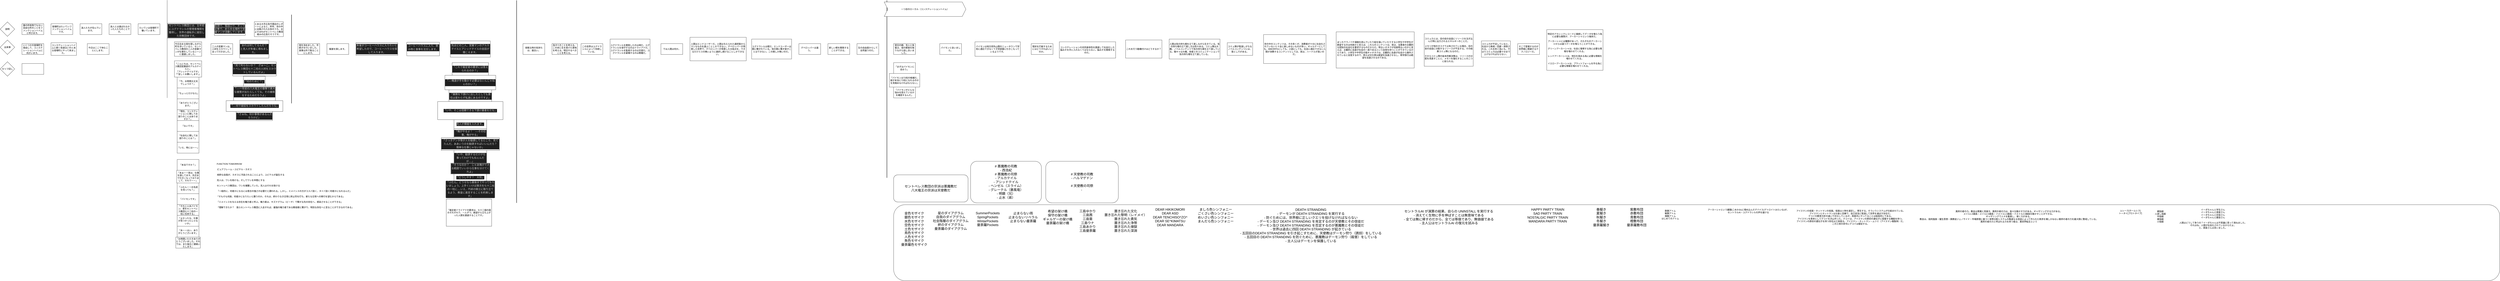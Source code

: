 <mxfile>
    <diagram id="Ex4e78yeorhTX2S8gjIM" name="ページ1">
        <mxGraphModel dx="585" dy="866" grid="1" gridSize="10" guides="1" tooltips="1" connect="1" arrows="1" fold="1" page="1" pageScale="1" pageWidth="827" pageHeight="1169" math="0" shadow="0">
            <root>
                <mxCell id="0"/>
                <mxCell id="1" parent="0"/>
                <mxCell id="2" value="いくつかの宿場町を経由して、コンステレーションヘイムに向かいます。" style="whiteSpace=wrap;html=1;" parent="1" vertex="1">
                    <mxGeometry x="160" y="280" width="120" height="60" as="geometry"/>
                </mxCell>
                <mxCell id="3" value="誰の所有物でもない自由な町のことをファンクションヘイムと呼びます。" style="whiteSpace=wrap;html=1;" parent="1" vertex="1">
                    <mxGeometry x="160" y="170" width="120" height="60" as="geometry"/>
                </mxCell>
                <mxCell id="4" value="宿場町はたいていファンクションヘイムです。" style="whiteSpace=wrap;html=1;" parent="1" vertex="1">
                    <mxGeometry x="320" y="170" width="120" height="60" as="geometry"/>
                </mxCell>
                <mxCell id="6" value="浪人たちが住んでいます。" style="whiteSpace=wrap;html=1;" parent="1" vertex="1">
                    <mxGeometry x="480" y="170" width="120" height="60" as="geometry"/>
                </mxCell>
                <mxCell id="7" value="浪人とは選ばれなかった人たちのことです。" style="whiteSpace=wrap;html=1;" parent="1" vertex="1">
                    <mxGeometry x="640" y="170" width="120" height="60" as="geometry"/>
                </mxCell>
                <mxCell id="8" value="たいていは宿場町で働いています。" style="whiteSpace=wrap;html=1;" parent="1" vertex="1">
                    <mxGeometry x="800" y="170" width="120" height="60" as="geometry"/>
                </mxCell>
                <mxCell id="9" value="コンステレーションヘイムに続く街道沿いのとある宿場町にやって来ました。" style="whiteSpace=wrap;html=1;" parent="1" vertex="1">
                    <mxGeometry x="320" y="275" width="140" height="70" as="geometry"/>
                </mxCell>
                <mxCell id="10" value="説明" style="rhombus;whiteSpace=wrap;html=1;" parent="1" vertex="1">
                    <mxGeometry x="40" y="160" width="80" height="80" as="geometry"/>
                </mxCell>
                <mxCell id="11" value="出来事" style="rhombus;whiteSpace=wrap;html=1;" parent="1" vertex="1">
                    <mxGeometry x="40" y="260" width="80" height="80" as="geometry"/>
                </mxCell>
                <mxCell id="12" value="今日はここで休むことにします。" style="whiteSpace=wrap;html=1;" parent="1" vertex="1">
                    <mxGeometry x="520" y="280" width="120" height="60" as="geometry"/>
                </mxCell>
                <mxCell id="13" value="" style="endArrow=none;html=1;" parent="1" edge="1">
                    <mxGeometry width="50" height="50" relative="1" as="geometry">
                        <mxPoint x="960" y="580" as="sourcePoint"/>
                        <mxPoint x="960" y="40" as="targetPoint"/>
                        <Array as="points">
                            <mxPoint x="960" y="410"/>
                        </Array>
                    </mxGeometry>
                </mxCell>
                <mxCell id="14" value="今日泊まる宿を探しながら町を歩いていると、セントベレス教団の二人の営業マンが仕事をしているシーンに遭遇しました。" style="whiteSpace=wrap;html=1;" parent="1" vertex="1">
                    <mxGeometry x="1000" y="270" width="150" height="80" as="geometry"/>
                </mxCell>
                <mxCell id="15" value="セリフ回し" style="rhombus;whiteSpace=wrap;html=1;" parent="1" vertex="1">
                    <mxGeometry x="40" y="380" width="80" height="80" as="geometry"/>
                </mxCell>
                <mxCell id="16" value="「こんにちは、セントベレス教団営業部のアルカテイルと」&lt;br&gt;「アシッドテイルです」&lt;br&gt;「「宜しくお願いします」」" style="whiteSpace=wrap;html=1;" parent="1" vertex="1">
                    <mxGeometry x="1000" y="375" width="150" height="90" as="geometry"/>
                </mxCell>
                <mxCell id="17" value="ピュアフレーム・ユピテル・カオス" style="text;html=1;align=center;verticalAlign=middle;resizable=0;points=[];autosize=1;strokeColor=none;fillColor=none;" parent="1" vertex="1">
                    <mxGeometry x="1220" y="960" width="220" height="30" as="geometry"/>
                </mxCell>
                <mxCell id="18" value="純粋な自我が、カオスに汚染されることにより、ユピテルが誕生する" style="text;html=1;align=center;verticalAlign=middle;resizable=0;points=[];autosize=1;strokeColor=none;fillColor=none;" parent="1" vertex="1">
                    <mxGeometry x="1220" y="990" width="400" height="30" as="geometry"/>
                </mxCell>
                <mxCell id="19" value="克人は、ワシを助ける。そしてワシを仲間にする" style="text;html=1;align=center;verticalAlign=middle;resizable=0;points=[];autosize=1;strokeColor=none;fillColor=none;" parent="1" vertex="1">
                    <mxGeometry x="1220" y="1020" width="290" height="30" as="geometry"/>
                </mxCell>
                <mxCell id="20" value="セントレベス教団は、ワシを捕獲していた。克人はそれを助ける" style="text;html=1;align=center;verticalAlign=middle;resizable=0;points=[];autosize=1;strokeColor=none;fillColor=none;" parent="1" vertex="1">
                    <mxGeometry x="1222" y="1050" width="370" height="30" as="geometry"/>
                </mxCell>
                <mxCell id="21" value="FUNCTION TOMORROW" style="text;html=1;align=center;verticalAlign=middle;resizable=0;points=[];autosize=1;strokeColor=none;fillColor=none;" parent="1" vertex="1">
                    <mxGeometry x="1222" y="930" width="160" height="30" as="geometry"/>
                </mxCell>
                <mxCell id="22" value="&lt;div style=&quot;color: rgb(204, 204, 204); background-color: rgb(31, 31, 31); font-family: Consolas, &amp;quot;Courier New&amp;quot;, monospace; font-size: 14px; line-height: 19px;&quot;&gt;セントベレス教団とは、五年前にユグドラシルの管理者権限を獲得し、世界の運転手に就任した宗教団体です。&lt;/div&gt;" style="whiteSpace=wrap;html=1;" parent="1" vertex="1">
                    <mxGeometry x="962.5" y="167.5" width="207.5" height="82.5" as="geometry"/>
                </mxCell>
                <mxCell id="23" value="&lt;span style=&quot;background-color: rgb(31, 31, 31); color: rgb(204, 204, 204); font-family: Consolas, &amp;quot;Courier New&amp;quot;, monospace; font-size: 14px;&quot;&gt;街頭で、電話口で、ネット記事で、あらゆる場所で営業マンが活動しています。&lt;/span&gt;" style="whiteSpace=wrap;html=1;" parent="1" vertex="1">
                    <mxGeometry x="1220" y="165" width="170" height="70" as="geometry"/>
                </mxCell>
                <mxCell id="24" value="とある大手広告代理店のレポートによると、昨年、世の中に出稿された広告のうち、およそ30%がセントベレス教団絡みの広告だそうです。" style="whiteSpace=wrap;html=1;" parent="1" vertex="1">
                    <mxGeometry x="1440" y="158.75" width="160" height="82.5" as="geometry"/>
                </mxCell>
                <mxCell id="25" value="二人の営業マンは、人材をスカウトして去って行きました。" style="whiteSpace=wrap;html=1;" parent="1" vertex="1">
                    <mxGeometry x="1201" y="280" width="120" height="60" as="geometry"/>
                </mxCell>
                <mxCell id="26" value="「今、お時間大丈夫でしょうか？」" style="whiteSpace=wrap;html=1;" parent="1" vertex="1">
                    <mxGeometry x="1015" y="465" width="120" height="60" as="geometry"/>
                </mxCell>
                <mxCell id="27" value="「ありがとうございます」" style="whiteSpace=wrap;html=1;" parent="1" vertex="1">
                    <mxGeometry x="1015" y="585" width="120" height="60" as="geometry"/>
                </mxCell>
                <mxCell id="28" value="「現在、コンステレーションに関してお困りのことはありますか？」" style="whiteSpace=wrap;html=1;" parent="1" vertex="1">
                    <mxGeometry x="1015" y="645" width="120" height="60" as="geometry"/>
                </mxCell>
                <mxCell id="29" value="「ないです」" style="whiteSpace=wrap;html=1;" parent="1" vertex="1">
                    <mxGeometry x="1015" y="705" width="120" height="60" as="geometry"/>
                </mxCell>
                <mxCell id="30" value="「社会化に関してお困りのことは？」" style="whiteSpace=wrap;html=1;" parent="1" vertex="1">
                    <mxGeometry x="1015" y="765" width="120" height="60" as="geometry"/>
                </mxCell>
                <mxCell id="31" value="「ちょっとだけなら」" style="whiteSpace=wrap;html=1;" parent="1" vertex="1">
                    <mxGeometry x="1015" y="525" width="120" height="60" as="geometry"/>
                </mxCell>
                <mxCell id="32" value="「いえ、特にはーー」" style="whiteSpace=wrap;html=1;" parent="1" vertex="1">
                    <mxGeometry x="1015" y="825" width="120" height="60" as="geometry"/>
                </mxCell>
                <mxCell id="33" value="「本当ですか？」" style="whiteSpace=wrap;html=1;" parent="1" vertex="1">
                    <mxGeometry x="1015" y="920" width="120" height="60" as="geometry"/>
                </mxCell>
                <mxCell id="34" value="「あぁーー実は、仕事を探してます。先日まで引きこもっておりまして、それでーー」" style="whiteSpace=wrap;html=1;" parent="1" vertex="1">
                    <mxGeometry x="1012.5" y="980" width="125" height="70" as="geometry"/>
                </mxCell>
                <mxCell id="35" value="「ふむんーーお名前を伺っても？」" style="whiteSpace=wrap;html=1;" parent="1" vertex="1">
                    <mxGeometry x="1015" y="1050" width="120" height="60" as="geometry"/>
                </mxCell>
                <mxCell id="36" value="「パイモンです」" style="whiteSpace=wrap;html=1;" parent="1" vertex="1">
                    <mxGeometry x="1015" y="1109" width="120" height="60" as="geometry"/>
                </mxCell>
                <mxCell id="37" value="「それじゃあパイモン、君をセントベレス教団七十二柱の一柱に任命する」" style="whiteSpace=wrap;html=1;" parent="1" vertex="1">
                    <mxGeometry x="1015" y="1169" width="120" height="60" as="geometry"/>
                </mxCell>
                <mxCell id="38" value="「よかったな、仕事が見つかったじゃないか」" style="whiteSpace=wrap;html=1;" parent="1" vertex="1">
                    <mxGeometry x="1015" y="1229" width="120" height="60" as="geometry"/>
                </mxCell>
                <mxCell id="39" value="「あーーはい、ありがとうございます」" style="whiteSpace=wrap;html=1;" parent="1" vertex="1">
                    <mxGeometry x="1015" y="1289" width="120" height="60" as="geometry"/>
                </mxCell>
                <mxCell id="40" value="「お時間いただきありがとうございました。それでは、また後日ご連絡いたします」" style="whiteSpace=wrap;html=1;" parent="1" vertex="1">
                    <mxGeometry x="1007.5" y="1349" width="135" height="61" as="geometry"/>
                </mxCell>
                <mxCell id="42" value="" style="line;strokeWidth=2;direction=south;html=1;" parent="1" vertex="1">
                    <mxGeometry x="1640" y="120" width="10" height="490" as="geometry"/>
                </mxCell>
                <mxCell id="44" value="宿を決めました。手続きを行いました。食事は外で取ることにします。" style="whiteSpace=wrap;html=1;" parent="1" vertex="1">
                    <mxGeometry x="1680" y="280" width="120" height="60" as="geometry"/>
                </mxCell>
                <mxCell id="45" value="「一般的に、何者かになるには意志の強さが必要だと謂われる。しかし、ミメイシスの方がコスパ良く、タイパ良く何者かになれるんだ」" style="text;html=1;align=center;verticalAlign=middle;resizable=0;points=[];autosize=1;strokeColor=none;fillColor=none;" parent="1" vertex="1">
                    <mxGeometry x="1220" y="1080" width="770" height="30" as="geometry"/>
                </mxCell>
                <mxCell id="46" value="「そもそも何故、何者かになりたいと願うのか。それは、終わりなき日常に終止符を打ち、新たな日常への移行を望むからである」" style="text;html=1;align=center;verticalAlign=middle;resizable=0;points=[];autosize=1;strokeColor=none;fillColor=none;" parent="1" vertex="1">
                    <mxGeometry x="1220" y="1110" width="730" height="30" as="geometry"/>
                </mxCell>
                <mxCell id="47" value="「ミメイシスを与える存在を権力者と呼ぶ。権力者は、キズナグラム（ビーチ）で繋がる先の存在へ、感染させることができる」" style="text;html=1;align=center;verticalAlign=middle;resizable=0;points=[];autosize=1;strokeColor=none;fillColor=none;" parent="1" vertex="1">
                    <mxGeometry x="1220" y="1140" width="720" height="30" as="geometry"/>
                </mxCell>
                <mxCell id="48" value="「理解できたか？　我らセントベレス教団に入会すれば、最強の権力者である教祖様と繋がり、特別な存在へと至ることができるのである」" style="text;html=1;align=center;verticalAlign=middle;resizable=0;points=[];autosize=1;strokeColor=none;fillColor=none;" parent="1" vertex="1">
                    <mxGeometry x="1220" y="1170" width="780" height="30" as="geometry"/>
                </mxCell>
                <mxCell id="49" value="飯屋を探します。" style="whiteSpace=wrap;html=1;" parent="1" vertex="1">
                    <mxGeometry x="1840" y="280" width="120" height="60" as="geometry"/>
                </mxCell>
                <mxCell id="50" value="" style="whiteSpace=wrap;html=1;" parent="1" vertex="1">
                    <mxGeometry x="160" y="390" width="120" height="60" as="geometry"/>
                </mxCell>
                <mxCell id="51" value="&lt;div style=&quot;color: rgb(204, 204, 204); background-color: rgb(31, 31, 31); font-family: Consolas, &amp;quot;Courier New&amp;quot;, monospace; font-size: 14px; line-height: 19px;&quot;&gt;朱雀がコーヒーハウスに入りたいと希望したので、コーヒーハウスを探して入ります。&lt;/div&gt;" style="whiteSpace=wrap;html=1;" parent="1" vertex="1">
                    <mxGeometry x="2000" y="275" width="230" height="70" as="geometry"/>
                </mxCell>
                <mxCell id="53" value="「裁定者ドライアドの要求は、七十二個の国のそれぞれで、一人ずつ、絶望から立ち上がった人間を調達することです」" style="whiteSpace=wrap;html=1;" parent="1" vertex="1">
                    <mxGeometry x="2497.5" y="1139" width="250" height="150" as="geometry"/>
                </mxCell>
                <mxCell id="54" value="&lt;div style=&quot;color: rgb(204, 204, 204); background-color: rgb(31, 31, 31); font-family: Consolas, &amp;quot;Courier New&amp;quot;, monospace; font-size: 14px; line-height: 19px;&quot;&gt;あれは何してるんだ？　と克人が朱雀に尋ねました。&lt;/div&gt;" style="whiteSpace=wrap;html=1;" parent="1" vertex="1">
                    <mxGeometry x="1360" y="260" width="160" height="100" as="geometry"/>
                </mxCell>
                <mxCell id="55" value="&lt;div style=&quot;color: rgb(204, 204, 204); background-color: rgb(31, 31, 31); font-family: Consolas, &amp;quot;Courier New&amp;quot;, monospace; font-size: 14px; line-height: 19px;&quot;&gt;「見て判らないか？　ざぁ～こ。セントベレス教団七十二柱の人材をスカウトしているんだよ」&lt;/div&gt;" style="whiteSpace=wrap;html=1;" parent="1" vertex="1">
                    <mxGeometry x="1321" y="381.25" width="240" height="77.5" as="geometry"/>
                </mxCell>
                <mxCell id="56" value="&lt;div style=&quot;color: rgb(204, 204, 204); background-color: rgb(31, 31, 31); font-family: Consolas, &amp;quot;Courier New&amp;quot;, monospace; font-size: 14px; line-height: 19px;&quot;&gt;「何のために？」&lt;/div&gt;" style="whiteSpace=wrap;html=1;" parent="1" vertex="1">
                    <mxGeometry x="1380" y="460" width="120" height="60" as="geometry"/>
                </mxCell>
                <mxCell id="57" value="&#10;&lt;div style=&quot;color: rgb(204, 204, 204); background-color: rgb(31, 31, 31); font-family: Consolas, &amp;quot;Courier New&amp;quot;, monospace; font-weight: normal; font-size: 14px; line-height: 19px;&quot;&gt;&lt;div&gt;&lt;span style=&quot;color: #cccccc;&quot;&gt;「――一年前の八大竜王の襲撃で甚大な被害が出たらしくてな。その補填をするためだろうよ」&lt;/span&gt;&lt;/div&gt;&lt;/div&gt;&#10;&#10;" style="whiteSpace=wrap;html=1;" parent="1" vertex="1">
                    <mxGeometry x="1326" y="515" width="230" height="80" as="geometry"/>
                </mxCell>
                <mxCell id="58" value="&lt;div style=&quot;color: rgb(204, 204, 204); background-color: rgb(31, 31, 31); font-family: Consolas, &amp;quot;Courier New&amp;quot;, monospace; font-size: 14px; line-height: 19px;&quot;&gt;「――何で彼奴をスカウトしたんだろうな」&lt;/div&gt;" style="whiteSpace=wrap;html=1;" parent="1" vertex="1">
                    <mxGeometry x="1284.75" y="595" width="312.5" height="60" as="geometry"/>
                </mxCell>
                <mxCell id="59" value="&lt;div style=&quot;color: rgb(204, 204, 204); background-color: rgb(31, 31, 31); font-family: Consolas, &amp;quot;Courier New&amp;quot;, monospace; font-size: 14px; line-height: 19px;&quot;&gt;「さぁね。何か事情があるんだろうけど」&lt;/div&gt;" style="whiteSpace=wrap;html=1;" parent="1" vertex="1">
                    <mxGeometry x="1340" y="655" width="200" height="50" as="geometry"/>
                </mxCell>
                <mxCell id="60" value="&#10;&lt;div style=&quot;color: rgb(204, 204, 204); background-color: rgb(31, 31, 31); font-family: Consolas, &amp;quot;Courier New&amp;quot;, monospace; font-weight: normal; font-size: 14px; line-height: 19px;&quot;&gt;&lt;div&gt;&lt;span style=&quot;color: #cccccc;&quot;&gt;コーヒーハウスに入り、飲み物と食事を注文します。&lt;/span&gt;&lt;/div&gt;&lt;/div&gt;&#10;&#10;" style="whiteSpace=wrap;html=1;" parent="1" vertex="1">
                    <mxGeometry x="2280" y="272.5" width="180" height="75" as="geometry"/>
                </mxCell>
                <mxCell id="61" value="&lt;div style=&quot;color: rgb(204, 204, 204); background-color: rgb(31, 31, 31); font-family: Consolas, &amp;quot;Courier New&amp;quot;, monospace; font-size: 14px; line-height: 19px;&quot;&gt;先ほどの二人、営業マンのアルカテイルとアシッドテイルの会話が聞こえます。&lt;/div&gt;" style="whiteSpace=wrap;html=1;" parent="1" vertex="1">
                    <mxGeometry x="2520" y="265" width="220" height="90" as="geometry"/>
                </mxCell>
                <mxCell id="62" value="&lt;div style=&quot;color: rgb(204, 204, 204); background-color: rgb(31, 31, 31); font-family: Consolas, &amp;quot;Courier New&amp;quot;, monospace; font-size: 14px; line-height: 19px;&quot;&gt;「これで裁定者の要求には答えられるのか？」&lt;/div&gt;" style="whiteSpace=wrap;html=1;" parent="1" vertex="1">
                    <mxGeometry x="2530" y="385" width="200" height="70" as="geometry"/>
                </mxCell>
                <mxCell id="63" value="&lt;div style=&quot;color: rgb(204, 204, 204); background-color: rgb(31, 31, 31); font-family: Consolas, &amp;quot;Courier New&amp;quot;, monospace; font-size: 14px; line-height: 19px;&quot;&gt;「――俺達が手を動かす必要はないんじゃねぇのかい？」&lt;/div&gt;" style="whiteSpace=wrap;html=1;" parent="1" vertex="1">
                    <mxGeometry x="2490" y="455" width="280" height="80" as="geometry"/>
                </mxCell>
                <mxCell id="64" value="&lt;div style=&quot;color: rgb(204, 204, 204); background-color: rgb(31, 31, 31); font-family: Consolas, &amp;quot;Courier New&amp;quot;, monospace; font-size: 14px; line-height: 19px;&quot;&gt;「業務を下請けに出したとしても責任は変わらず私達にあるのですよ」&lt;/div&gt;" style="whiteSpace=wrap;html=1;" parent="1" vertex="1">
                    <mxGeometry x="2512.5" y="535" width="235" height="70" as="geometry"/>
                </mxCell>
                <mxCell id="65" value="&lt;div style=&quot;color: rgb(204, 204, 204); background-color: rgb(31, 31, 31); font-family: Consolas, &amp;quot;Courier New&amp;quot;, monospace; font-size: 14px; line-height: 19px;&quot;&gt;「いや、そこは信頼できる下請け業者をだな」&lt;/div&gt;" style="whiteSpace=wrap;html=1;" parent="1" vertex="1">
                    <mxGeometry x="2450" y="600" width="360" height="100" as="geometry"/>
                </mxCell>
                <mxCell id="66" value="&lt;div style=&quot;color: rgb(204, 204, 204); background-color: rgb(31, 31, 31); font-family: Consolas, &amp;quot;Courier New&amp;quot;, monospace; font-size: 14px; line-height: 19px;&quot;&gt;克人が横槍を入れます。&lt;/div&gt;" style="whiteSpace=wrap;html=1;" parent="1" vertex="1">
                    <mxGeometry x="2540" y="700" width="180" height="50" as="geometry"/>
                </mxCell>
                <mxCell id="67" value="&lt;div style=&quot;color: rgb(204, 204, 204); background-color: rgb(31, 31, 31); font-family: Consolas, &amp;quot;Courier New&amp;quot;, monospace; font-size: 14px; line-height: 19px;&quot;&gt;「俺がやるよ！　――その仕事、俺がやる」&lt;/div&gt;" style="whiteSpace=wrap;html=1;" parent="1" vertex="1">
                    <mxGeometry x="2540" y="750" width="180" height="50" as="geometry"/>
                </mxCell>
                <mxCell id="68" value="&lt;div style=&quot;color: rgb(204, 204, 204); background-color: rgb(31, 31, 31); font-family: Consolas, &amp;quot;Courier New&amp;quot;, monospace; font-size: 14px; line-height: 19px;&quot;&gt;「さっきアンタ等が人を勧誘してるところ、見てたんだ。ああいうのを勧誘すればいいんだろ？　簡単な仕事じゃないか」&lt;/div&gt;" style="whiteSpace=wrap;html=1;" parent="1" vertex="1">
                    <mxGeometry x="2470" y="800" width="320" height="70" as="geometry"/>
                </mxCell>
                <mxCell id="69" value="&lt;br&gt;&lt;div style=&quot;color: rgb(204, 204, 204); background-color: rgb(31, 31, 31); font-family: Consolas, &amp;quot;Courier New&amp;quot;, monospace; font-weight: normal; font-size: 14px; line-height: 19px;&quot;&gt;&lt;div&gt;&lt;span style=&quot;color: #cccccc;&quot;&gt;「いや、勧誘するだけが仕事ってわけでもねぇんだが……」&lt;/span&gt;&lt;/div&gt;&lt;/div&gt;" style="whiteSpace=wrap;html=1;" parent="1" vertex="1">
                    <mxGeometry x="2540" y="870" width="180" height="70" as="geometry"/>
                </mxCell>
                <mxCell id="70" value="&lt;div style=&quot;color: rgb(204, 204, 204); background-color: rgb(31, 31, 31); font-family: Consolas, &amp;quot;Courier New&amp;quot;, monospace; font-size: 14px; line-height: 19px;&quot;&gt;「そうなのか？　じゃあ俺ができる範囲でいいから仕事を分けてくれよ」&lt;/div&gt;" style="whiteSpace=wrap;html=1;" parent="1" vertex="1">
                    <mxGeometry x="2522.5" y="940" width="215" height="60" as="geometry"/>
                </mxCell>
                <mxCell id="71" value="&lt;div style=&quot;color: rgb(204, 204, 204); background-color: rgb(31, 31, 31); font-family: Consolas, &amp;quot;Courier New&amp;quot;, monospace; font-size: 14px; line-height: 19px;&quot;&gt;「どうしやす？　大将」&lt;/div&gt;" style="whiteSpace=wrap;html=1;" parent="1" vertex="1">
                    <mxGeometry x="2540" y="1000" width="180" height="40" as="geometry"/>
                </mxCell>
                <mxCell id="72" value="&lt;div style=&quot;color: rgb(204, 204, 204); background-color: rgb(31, 31, 31); font-family: Consolas, &amp;quot;Courier New&amp;quot;, monospace; font-size: 14px; line-height: 19px;&quot;&gt;「ふむん。どうせなら最後までやってもらいましょう。上手くいけば貴方を七十二柱の一柱に……いえ、円卓の騎士に取り立てるよう、教皇に進言することを約束します」&lt;/div&gt;" style="whiteSpace=wrap;html=1;" parent="1" vertex="1">
                    <mxGeometry x="2495" y="1040" width="270" height="90" as="geometry"/>
                </mxCell>
                <mxCell id="74" value="" style="line;strokeWidth=2;direction=south;html=1;" parent="1" vertex="1">
                    <mxGeometry x="2880" y="41.25" width="10" height="1118.75" as="geometry"/>
                </mxCell>
                <mxCell id="75" value="翌日の朝、克人と朱雀は、宿の朝食を取りながら話し合いました。" style="whiteSpace=wrap;html=1;" parent="1" vertex="1">
                    <mxGeometry x="4962" y="280" width="120" height="60" as="geometry"/>
                </mxCell>
                <mxCell id="76" value="ユグドラシルを開発したのは神だ。ユグドラシルを保守するのはドライアドだ。ユグドラシルを監視するのは天使だ。ユグドラシルを破壊するのは悪魔だ。" style="whiteSpace=wrap;html=1;" parent="1" vertex="1">
                    <mxGeometry x="3400" y="255" width="220" height="110" as="geometry"/>
                </mxCell>
                <mxCell id="77" value="この世界はユグドラシルによって存続している。" style="whiteSpace=wrap;html=1;" parent="1" vertex="1">
                    <mxGeometry x="3240" y="280" width="120" height="60" as="geometry"/>
                </mxCell>
                <mxCell id="78" value="夜眠る時の気持ちは、面白い。" style="whiteSpace=wrap;html=1;" parent="1" vertex="1">
                    <mxGeometry x="2920" y="280" width="120" height="60" as="geometry"/>
                </mxCell>
                <mxCell id="79" value="為すべきことを考える。この世に生を受けた意味を考える。明日やるべきことを考える。" style="whiteSpace=wrap;html=1;" parent="1" vertex="1">
                    <mxGeometry x="3080" y="280" width="140" height="60" as="geometry"/>
                </mxCell>
                <mxCell id="81" value="" style="line;strokeWidth=2;direction=south;html=1;" parent="1" vertex="1">
                    <mxGeometry x="4920" y="41.25" width="10" height="980" as="geometry"/>
                </mxCell>
                <mxCell id="82" value="では人間は何か。" style="whiteSpace=wrap;html=1;" parent="1" vertex="1">
                    <mxGeometry x="3680" y="280" width="120" height="60" as="geometry"/>
                </mxCell>
                <mxCell id="83" value="人間はエンドユーザーだ。人間は与えられた選択肢からマシなものを選ぶことしかできない。デベロッパーが用意した世界で、デベロッパーが用意した分岐点を、できるだけミスの無いように選択し続けることしかできない。" style="whiteSpace=wrap;html=1;" parent="1" vertex="1">
                    <mxGeometry x="3840" y="245" width="310" height="130" as="geometry"/>
                </mxCell>
                <mxCell id="84" value="ユグドラシルは楔だ。エンドユーザーは楔に繋がれている。他の楔に繋ぎ直すことはできない。この楔しか無いのだ。" style="whiteSpace=wrap;html=1;" parent="1" vertex="1">
                    <mxGeometry x="4180" y="255" width="220" height="110" as="geometry"/>
                </mxCell>
                <mxCell id="85" value="デベロッパーは違う。" style="whiteSpace=wrap;html=1;" parent="1" vertex="1">
                    <mxGeometry x="4440" y="280" width="120" height="60" as="geometry"/>
                </mxCell>
                <mxCell id="86" value="新しい楔を開発することができる。" style="whiteSpace=wrap;html=1;" parent="1" vertex="1">
                    <mxGeometry x="4600" y="280" width="120" height="60" as="geometry"/>
                </mxCell>
                <mxCell id="87" value="生の自由度からして全然違うのだ。" style="whiteSpace=wrap;html=1;" parent="1" vertex="1">
                    <mxGeometry x="4760" y="280" width="120" height="60" as="geometry"/>
                </mxCell>
                <mxCell id="88" value="" style="rounded=1;whiteSpace=wrap;html=1;" parent="1" vertex="1">
                    <mxGeometry x="4962" y="1170" width="8848" height="420" as="geometry"/>
                </mxCell>
                <mxCell id="89" value="金色モザイク&lt;br&gt;銀色モザイク&lt;br&gt;水色モザイク&lt;br&gt;空色モザイク&lt;br&gt;土色モザイク&lt;br&gt;鳥色モザイク&lt;br&gt;人色モザイク&lt;br&gt;魚色モザイク&lt;br&gt;曼荼羅色モザイク" style="text;html=1;align=center;verticalAlign=middle;resizable=0;points=[];autosize=1;strokeColor=none;fillColor=none;fontSize=18;" parent="1" vertex="1">
                    <mxGeometry x="4990" y="1200" width="170" height="210" as="geometry"/>
                </mxCell>
                <mxCell id="90" value="星のダイアグラム&lt;br&gt;自我のダイアグラム&lt;br&gt;社会階層のダイアグラム&lt;br&gt;絆のダイアグラム&lt;br&gt;曼荼羅のダイアグラム" style="text;html=1;align=center;verticalAlign=middle;resizable=0;points=[];autosize=1;strokeColor=none;fillColor=none;fontSize=18;" parent="1" vertex="1">
                    <mxGeometry x="5166" y="1200" width="220" height="120" as="geometry"/>
                </mxCell>
                <mxCell id="91" value="SummerPockets&lt;br&gt;SpringPockets&lt;br&gt;WintarPockets&lt;br&gt;曼荼羅Pockets" style="text;html=1;align=center;verticalAlign=middle;resizable=0;points=[];autosize=1;strokeColor=none;fillColor=none;fontSize=18;" parent="1" vertex="1">
                    <mxGeometry x="5400" y="1200" width="160" height="100" as="geometry"/>
                </mxCell>
                <mxCell id="92" value="止まらない雨&lt;br&gt;止まらないリベラル&lt;br&gt;止まらない曼荼羅" style="text;html=1;align=center;verticalAlign=middle;resizable=0;points=[];autosize=1;strokeColor=none;fillColor=none;fontSize=18;" parent="1" vertex="1">
                    <mxGeometry x="5580" y="1200" width="190" height="80" as="geometry"/>
                </mxCell>
                <mxCell id="93" value="希望の架け橋&lt;br&gt;保守の架け橋&lt;br&gt;ギャルゲーの架け橋&lt;br&gt;曼荼羅の架け橋" style="text;html=1;align=center;verticalAlign=middle;resizable=0;points=[];autosize=1;strokeColor=none;fillColor=none;fontSize=18;" parent="1" vertex="1">
                    <mxGeometry x="5770" y="1190" width="190" height="100" as="geometry"/>
                </mxCell>
                <mxCell id="94" value="三島ゆかり&lt;br&gt;三島茜&lt;br&gt;三島葵&lt;br&gt;三島ウナ&lt;br&gt;三島あかり&lt;br&gt;三島曼荼羅" style="text;html=1;align=center;verticalAlign=middle;resizable=0;points=[];autosize=1;strokeColor=none;fillColor=none;fontSize=18;" parent="1" vertex="1">
                    <mxGeometry x="5975" y="1190" width="110" height="140" as="geometry"/>
                </mxCell>
                <mxCell id="95" value="置き忘れた文化&lt;br&gt;置き忘れた黎明（レイメイ）&lt;br&gt;置き忘れた勇気&lt;br&gt;置き忘れた浄幣&lt;br&gt;置き忘れた煉獄&lt;br&gt;置き忘れた深淵" style="text;html=1;align=center;verticalAlign=middle;resizable=0;points=[];autosize=1;strokeColor=none;fillColor=none;fontSize=18;" parent="1" vertex="1">
                    <mxGeometry x="6110" y="1190" width="260" height="140" as="geometry"/>
                </mxCell>
                <mxCell id="96" value="DEAR HIKIKOMORI&lt;br&gt;DEAR ASD&lt;br&gt;DEAR TENCHISO^ZO^&lt;br&gt;DEAR SE^KIMATSU&lt;br&gt;DEAR MANDARA" style="text;html=1;align=center;verticalAlign=middle;resizable=0;points=[];autosize=1;strokeColor=none;fillColor=none;fontSize=18;" parent="1" vertex="1">
                    <mxGeometry x="6380" y="1180" width="210" height="120" as="geometry"/>
                </mxCell>
                <mxCell id="97" value="ましろ色シンフォニー&lt;br&gt;ごくさい色シンフォニー&lt;br&gt;めいさい色シンフォニー&lt;br&gt;まんだら色シンフォニー" style="text;html=1;align=center;verticalAlign=middle;resizable=0;points=[];autosize=1;strokeColor=none;fillColor=none;fontSize=18;" parent="1" vertex="1">
                    <mxGeometry x="6626" y="1180" width="220" height="100" as="geometry"/>
                </mxCell>
                <mxCell id="98" value="DEATH STRANDING&lt;br&gt;- デーモンが DEATH STRANDING を実行する&lt;br&gt;- 防ぐためには、世界樹に正しいクエリを投げなければならない&lt;br&gt;- デーモン及び DEATH STRANDING を肯定するのが天使教とその信徒だ&lt;br&gt;- デーモン及び DEATH STRANDING を否定するのが悪魔教とその信徒だ&lt;br&gt;- 世界は過去に四回 DEATH STRANDING が起きている&lt;br&gt;- 五回目のDEATH STRANDING を引き起こすために、天使教はデーモン狩り（誘拐）をしている&lt;br&gt;- 五回目の DEATH STRANDING を防ぐために、悪魔教はデーモン狩り（殺害）をしている&lt;br&gt;- 主人公はデーモンを保護している" style="text;html=1;align=center;verticalAlign=middle;resizable=0;points=[];autosize=1;strokeColor=none;fillColor=none;fontSize=18;" parent="1" vertex="1">
                    <mxGeometry x="6860" y="1180" width="800" height="210" as="geometry"/>
                </mxCell>
                <mxCell id="99" value="セントラルAI が演算の結果、自らの UNINSTALL を実行する&lt;br&gt;- 消えてく生物に手を伸ばすことは無意味である&lt;br&gt;- 全ては無に帰すのだから、全ては等価であり、無価値である&lt;br&gt;- 主人公はセントラルAI の復元を試みる" style="text;html=1;align=center;verticalAlign=middle;resizable=0;points=[];autosize=1;strokeColor=none;fillColor=none;fontSize=18;" parent="1" vertex="1">
                    <mxGeometry x="7760" y="1190" width="520" height="100" as="geometry"/>
                </mxCell>
                <mxCell id="100" value="セントベレス教団の宗派は悪魔教だ&lt;br&gt;八大竜王の宗派は天使教だ" style="rounded=1;whiteSpace=wrap;html=1;fontSize=18;" parent="1" vertex="1">
                    <mxGeometry x="4962" y="1005" width="410" height="150" as="geometry"/>
                </mxCell>
                <mxCell id="101" value="# 悪魔教の司教&lt;br&gt;- 西浩紀&lt;br&gt;# 悪魔教の司祭&lt;br&gt;- アルカテイル&lt;br&gt;- アシッドテイル&lt;br&gt;- ヘンゼル（スライム）&lt;br&gt;- グレーテル（暴風竜）&lt;br&gt;- 明鏡（兄）&lt;br&gt;- 止水（弟）" style="rounded=1;whiteSpace=wrap;html=1;fontSize=18;" parent="1" vertex="1">
                    <mxGeometry x="5386" y="930" width="390" height="230" as="geometry"/>
                </mxCell>
                <mxCell id="102" value="# 天使教の司教&lt;br&gt;- ハルマゲドン&lt;br&gt;&lt;br&gt;# 天使教の司祭&lt;br&gt;-&amp;nbsp;" style="rounded=1;whiteSpace=wrap;html=1;fontSize=18;" parent="1" vertex="1">
                    <mxGeometry x="5800" y="930" width="400" height="230" as="geometry"/>
                </mxCell>
                <mxCell id="103" value="HAPPY PARTY TRAIN&lt;br&gt;SAD PARTY TRAIN&lt;br&gt;NOSTALGIC PARTY TRAIN&lt;br&gt;MANDARA PARTY TRAIN" style="text;html=1;align=center;verticalAlign=middle;resizable=0;points=[];autosize=1;strokeColor=none;fillColor=none;fontSize=18;" parent="1" vertex="1">
                    <mxGeometry x="8440" y="1180" width="250" height="100" as="geometry"/>
                </mxCell>
                <mxCell id="104" value="春擬き&lt;br&gt;夏擬き&lt;br&gt;秋擬き&lt;br&gt;冬擬き&lt;br&gt;曼荼羅擬き" style="text;html=1;align=center;verticalAlign=middle;resizable=0;points=[];autosize=1;strokeColor=none;fillColor=none;fontSize=18;" parent="1" vertex="1">
                    <mxGeometry x="8805" y="1180" width="110" height="120" as="geometry"/>
                </mxCell>
                <mxCell id="105" value="紫敷布団&lt;br&gt;赤敷布団&lt;br&gt;青敷布団&lt;br&gt;橙敷布団&lt;br&gt;曼荼羅敷布団" style="text;html=1;align=center;verticalAlign=middle;resizable=0;points=[];autosize=1;strokeColor=none;fillColor=none;fontSize=18;" parent="1" vertex="1">
                    <mxGeometry x="8990" y="1180" width="130" height="120" as="geometry"/>
                </mxCell>
                <mxCell id="106" value="「まずはパイモンに会おう」" style="whiteSpace=wrap;html=1;" parent="1" vertex="1">
                    <mxGeometry x="4962" y="385" width="120" height="60" as="geometry"/>
                </mxCell>
                <mxCell id="107" value="一つ目のローカル（コンステレーションヘイム）" style="shape=step;perimeter=stepPerimeter;whiteSpace=wrap;html=1;fixedSize=1;" parent="1" vertex="1">
                    <mxGeometry x="4910" y="50" width="450" height="80" as="geometry"/>
                </mxCell>
                <mxCell id="108" value="「パイモンは72柱の候補だ。彼が本当に72柱になれるのかを見極めなければならない」" style="whiteSpace=wrap;html=1;" parent="1" vertex="1">
                    <mxGeometry x="4938" y="445" width="168" height="75" as="geometry"/>
                </mxCell>
                <mxCell id="109" value="「パイモンがどんな悩みを抱えているかを確認するんだ」" style="whiteSpace=wrap;html=1;" parent="1" vertex="1">
                    <mxGeometry x="4962" y="520" width="120" height="60" as="geometry"/>
                </mxCell>
                <mxCell id="110" value="パイモンと会いました。" style="whiteSpace=wrap;html=1;" parent="1" vertex="1">
                    <mxGeometry x="5216" y="280" width="120" height="60" as="geometry"/>
                </mxCell>
                <mxCell id="112" value="パイモンは地方郊外山間のニュータウンで学校に適応できなくて子供部屋に引きこもっているようです。" style="whiteSpace=wrap;html=1;" parent="1" vertex="1">
                    <mxGeometry x="5410" y="270" width="250" height="80" as="geometry"/>
                </mxCell>
                <mxCell id="114" value="現状を打破するためにはどうすればいいのか。" style="whiteSpace=wrap;html=1;" parent="1" vertex="1">
                    <mxGeometry x="5720" y="280" width="120" height="60" as="geometry"/>
                </mxCell>
                <mxCell id="115" value="コンステレーションの共同身体性を調達して社会化した脳みそを手に入れなくてはならない。脳みそを開発するのだ。" style="whiteSpace=wrap;html=1;" parent="1" vertex="1">
                    <mxGeometry x="5875" y="270" width="310" height="90" as="geometry"/>
                </mxCell>
                <mxCell id="117" value="これを行う動機付けはどうするか？" style="whiteSpace=wrap;html=1;" parent="1" vertex="1">
                    <mxGeometry x="6240" y="260" width="200" height="100" as="geometry"/>
                </mxCell>
                <mxCell id="118" value="世の中のコンテンツは、その多くが、消費者が十分に社会化されていないと十全に楽しめないものが多い。ギャルゲーにしても、MMORPGにしても、小説にしても、社会に適応できない人間が消費するコンテンツとしては、実は、ハードルが高いのだ。" style="whiteSpace=wrap;html=1;" parent="1" vertex="1">
                    <mxGeometry x="7000" y="230" width="344" height="160" as="geometry"/>
                </mxCell>
                <mxCell id="119" value="ぼっちでラノベや漫画を読んでいたり絵を描いていたりする小学生や中学生が絶望するのは何故かと言えば、これらのコンテンツは、実は、当事者の主観的な認知の社会化を要求するものだからだ。明るいオタクが何故明るいのかと言えば、主観的に自身が社会の一員であるという自覚を持つことができているからであり、小学生や中学生の陰キャオタクは、主観的に自身が社会から疎外されていると自覚するので、例えば文化祭は絶望を加速させるし、修学旅行は絶望を加速させるのである。" style="whiteSpace=wrap;html=1;" parent="1" vertex="1">
                    <mxGeometry x="7400" y="215" width="430" height="200" as="geometry"/>
                </mxCell>
                <mxCell id="120" value="鉄腕アトム&lt;br&gt;敏腕アトム&lt;br&gt;辣腕アトム&lt;br&gt;はじめてのアトム" style="text;html=1;align=center;verticalAlign=middle;resizable=0;points=[];autosize=1;strokeColor=none;fillColor=none;" parent="1" vertex="1">
                    <mxGeometry x="9180" y="1190" width="120" height="70" as="geometry"/>
                </mxCell>
                <mxCell id="122" value="アーカーシャという顳顬(こめかみ)に埋め込んだデバイス(デトロイトみたいな)が、&lt;br&gt;セントラルAI・ユグドラシルの声を届ける" style="text;html=1;align=center;verticalAlign=middle;resizable=0;points=[];autosize=1;strokeColor=none;fillColor=none;" parent="1" vertex="1">
                    <mxGeometry x="9435" y="1185" width="470" height="40" as="geometry"/>
                </mxCell>
                <mxCell id="123" value="アイスマンの仮面・ホットマンの仮面。仮面は人物を選定し、寄生する。そういうシステムが仕組まれている。&lt;br&gt;アイスマンとホットマンは分身と空蝉で、自己言及に耽溺して世界を滅ぼす存在だ。&lt;br&gt;デコイの教育方針の違いで対立しているが、両者共にやってることは結局同じである。&lt;br&gt;アイスマンを素体としてデコイを沢山作った。デコイは、アイスマンの原初の遺伝子に屈服する機能を持つ。&lt;br&gt;アイスマンの原初の遺伝子を持つ存在は三体居る。アイスマン・ホットマン・ムツミ（アイスマン複製体）だ。&lt;br&gt;この三体の命令にデコイは服従する。" style="text;html=1;align=center;verticalAlign=middle;resizable=0;points=[];autosize=1;strokeColor=none;fillColor=none;" parent="1" vertex="1">
                    <mxGeometry x="9924" y="1190" width="620" height="100" as="geometry"/>
                </mxCell>
                <mxCell id="124" value="異邦の者の力。教会は悪魔と見做す。異邦の者の力は、島々を動かす力がある。ギャザリングする力がある。&lt;br&gt;メイル1.0諸島・メイル2.0諸島・フメイル1.0諸島・フメイル2.0諸島を動かすことができる。&lt;br&gt;ギャザリングで人々を動員し、導く力がある。&lt;br&gt;教会は、弱肉強食・優生思想・異教徒ジェノサイド・市場原理に基づく貨幣分配システムの敬虔なる信徒によって作られた秩序を壊しかねない異邦の者の力を最大限に警戒している。&lt;br&gt;異邦の者の力と呼ばれる力を持つ者は、異世界転生という" style="text;html=1;align=center;verticalAlign=middle;resizable=0;points=[];autosize=1;strokeColor=none;fillColor=none;" parent="1" vertex="1">
                    <mxGeometry x="10600" y="1190" width="1010" height="90" as="geometry"/>
                </mxCell>
                <mxCell id="125" value="ムレース[ホームレス]&lt;br&gt;トータイ[プロトタイプ]" style="text;html=1;align=center;verticalAlign=middle;resizable=0;points=[];autosize=1;strokeColor=none;fillColor=none;" parent="1" vertex="1">
                    <mxGeometry x="11700" y="1190" width="150" height="40" as="geometry"/>
                </mxCell>
                <mxCell id="126" value="親指姫&lt;br&gt;人差し指姫&lt;br&gt;中指姫&lt;br&gt;薬指姫&lt;br&gt;小指姫" style="text;html=1;align=center;verticalAlign=middle;resizable=0;points=[];autosize=1;strokeColor=none;fillColor=none;" parent="1" vertex="1">
                    <mxGeometry x="11900" y="1190" width="80" height="90" as="geometry"/>
                </mxCell>
                <mxCell id="127" value="イーダちゃんと学生さん&lt;br&gt;イーダちゃんと惑星さん&lt;br&gt;イーダちゃんと初音さん&lt;br&gt;イーダちゃんと鏡音さん&lt;br&gt;&lt;br&gt;&lt;span style=&quot;background-color: initial;&quot;&gt;人間はどうして争うの？&lt;/span&gt;&lt;span style=&quot;background-color: initial;&quot;&gt;イーダちゃんは不思議に思って尋ねました。&lt;br&gt;&lt;/span&gt;&lt;span style=&quot;background-color: initial;&quot;&gt;それはね、人間が社会化されているからだよ。&lt;br&gt;&lt;/span&gt;&lt;span style=&quot;background-color: initial;&quot;&gt;と、惑星さんは言いました。&lt;/span&gt;&lt;span style=&quot;background-color: initial;&quot;&gt;&lt;br&gt;&lt;/span&gt;&lt;br/&gt;" style="text;html=1;align=center;verticalAlign=middle;resizable=0;points=[];autosize=1;strokeColor=none;fillColor=none;" parent="1" vertex="1">
                    <mxGeometry x="12030" y="1185" width="400" height="140" as="geometry"/>
                </mxCell>
                <mxCell id="129" value="コミュ力が不足していると、社会から無視・回避・排除される。これを防ぐ為にも、やはりコミュ力は必要十分まで上げなければならない。" style="whiteSpace=wrap;html=1;" vertex="1" parent="1">
                    <mxGeometry x="8200" y="265" width="160" height="90" as="geometry"/>
                </mxCell>
                <mxCell id="130" value="&lt;p&gt;コミュ力とは、目の前の会話にリソースを注ぎ込んだ時に出力されるエネルギーのことだ。&lt;/p&gt;&lt;p&gt;メモリが他のタスクで占有されている場合、目の前の会話に分配するリソースが不足する。その結果コミュ障になるのだ。&lt;/p&gt;&lt;p&gt;だからコミュ障の抜本的解決策は、リソースの分配を見直すことと、メモリを強化することの二つに絞られる。&lt;/p&gt;" style="whiteSpace=wrap;html=1;" vertex="1" parent="1">
                    <mxGeometry x="7885" y="225" width="270" height="180" as="geometry"/>
                </mxCell>
                <mxCell id="131" value="人間は気の持ち様を立て直しながら生きている。気の持ち様の立て直し方は色々ある。コミュ障は大概、ノベルコンテンツで気の持ち様を立て直している。陽キャは大概、他者とのコミュニケーションで気の持ち様を立て直している。" style="whiteSpace=wrap;html=1;" vertex="1" parent="1">
                    <mxGeometry x="6480" y="255" width="280" height="110" as="geometry"/>
                </mxCell>
                <mxCell id="132" value="コミュ障が耽溺しがちなノベルコンテンツには、落とし穴がある。" style="whiteSpace=wrap;html=1;" vertex="1" parent="1">
                    <mxGeometry x="6800" y="275" width="140" height="70" as="geometry"/>
                </mxCell>
                <mxCell id="133" value="そこで登場するのが世界樹に関連するテクノロジーだ。" style="whiteSpace=wrap;html=1;" vertex="1" parent="1">
                    <mxGeometry x="8400" y="280" width="120" height="60" as="geometry"/>
                </mxCell>
                <mxCell id="134" value="&lt;p&gt;特定のアカシックレコードに接続してデータを喰らう為に必要な媒質が、アーカーシャという端末だ。&lt;/p&gt;&lt;p&gt;アーカーシャには種類があって、それぞれのアーカーシャからは違うデータを喰らうことができる。&lt;/p&gt;&lt;p&gt;グリーンアーカーシャは、社会に復帰する為に必要な情報を喰わせてくれる。&lt;/p&gt;&lt;p&gt;レッドアーカーシャは、地位を高める為に必要な情報を喰わせてくれる。&lt;/p&gt;&lt;p&gt;イエローアーカーシャは、プラットフォームを作る為に必要な情報を喰わせてくれる。&lt;/p&gt;" style="whiteSpace=wrap;html=1;" vertex="1" parent="1">
                    <mxGeometry x="8560" y="202.5" width="310" height="225" as="geometry"/>
                </mxCell>
            </root>
        </mxGraphModel>
    </diagram>
</mxfile>
